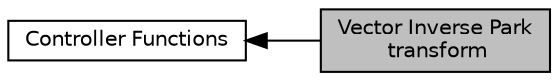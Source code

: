 digraph "Vector Inverse Park transform"
{
  edge [fontname="Helvetica",fontsize="10",labelfontname="Helvetica",labelfontsize="10"];
  node [fontname="Helvetica",fontsize="10",shape=record];
  rankdir=LR;
  Node1 [label="Controller Functions",height=0.2,width=0.4,color="black", fillcolor="white", style="filled",URL="$group__group_controller.html"];
  Node0 [label="Vector Inverse Park\l transform",height=0.2,width=0.4,color="black", fillcolor="grey75", style="filled", fontcolor="black"];
  Node1->Node0 [shape=plaintext, dir="back", style="solid"];
}
